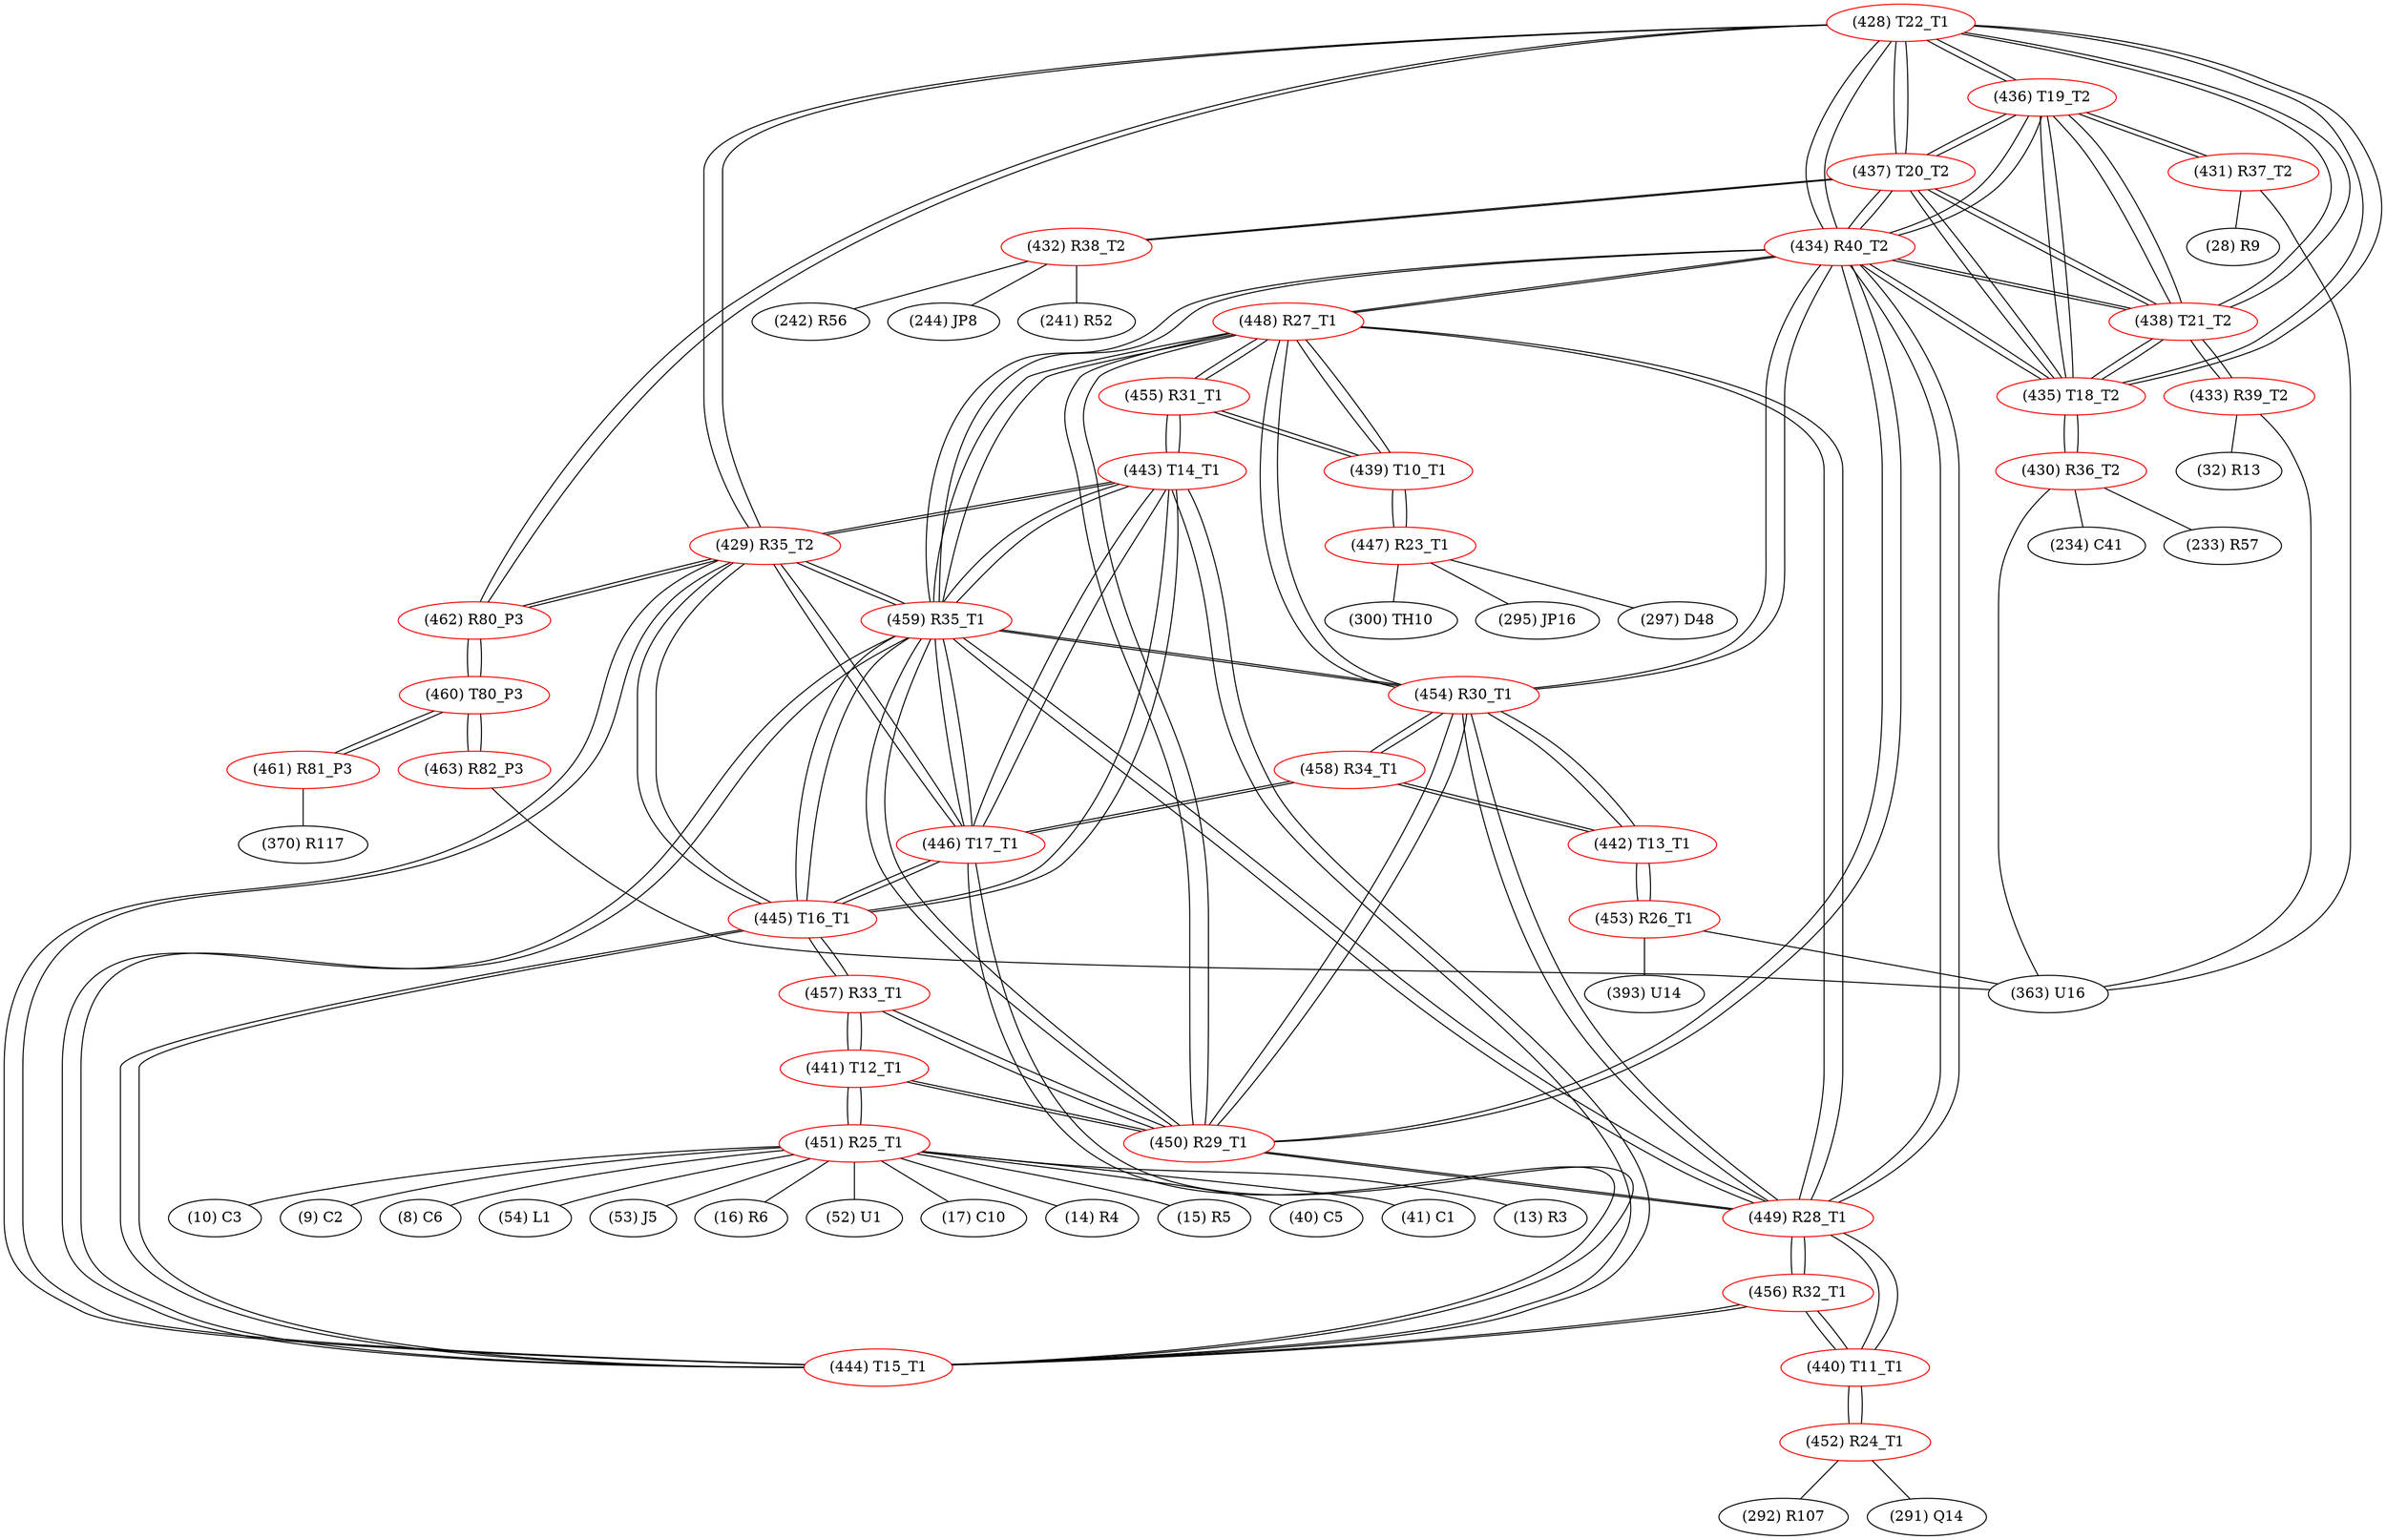 graph {
	428 [label="(428) T22_T1" color=red]
	436 [label="(436) T19_T2"]
	437 [label="(437) T20_T2"]
	438 [label="(438) T21_T2"]
	435 [label="(435) T18_T2"]
	434 [label="(434) R40_T2"]
	462 [label="(462) R80_P3"]
	429 [label="(429) R35_T2"]
	429 [label="(429) R35_T2" color=red]
	444 [label="(444) T15_T1"]
	445 [label="(445) T16_T1"]
	443 [label="(443) T14_T1"]
	446 [label="(446) T17_T1"]
	459 [label="(459) R35_T1"]
	462 [label="(462) R80_P3"]
	428 [label="(428) T22_T1"]
	430 [label="(430) R36_T2" color=red]
	363 [label="(363) U16"]
	233 [label="(233) R57"]
	234 [label="(234) C41"]
	435 [label="(435) T18_T2"]
	431 [label="(431) R37_T2" color=red]
	363 [label="(363) U16"]
	28 [label="(28) R9"]
	436 [label="(436) T19_T2"]
	432 [label="(432) R38_T2" color=red]
	242 [label="(242) R56"]
	244 [label="(244) JP8"]
	241 [label="(241) R52"]
	437 [label="(437) T20_T2"]
	433 [label="(433) R39_T2" color=red]
	363 [label="(363) U16"]
	32 [label="(32) R13"]
	438 [label="(438) T21_T2"]
	434 [label="(434) R40_T2" color=red]
	436 [label="(436) T19_T2"]
	437 [label="(437) T20_T2"]
	438 [label="(438) T21_T2"]
	428 [label="(428) T22_T1"]
	435 [label="(435) T18_T2"]
	450 [label="(450) R29_T1"]
	449 [label="(449) R28_T1"]
	454 [label="(454) R30_T1"]
	448 [label="(448) R27_T1"]
	459 [label="(459) R35_T1"]
	435 [label="(435) T18_T2" color=red]
	436 [label="(436) T19_T2"]
	437 [label="(437) T20_T2"]
	438 [label="(438) T21_T2"]
	428 [label="(428) T22_T1"]
	434 [label="(434) R40_T2"]
	430 [label="(430) R36_T2"]
	436 [label="(436) T19_T2" color=red]
	437 [label="(437) T20_T2"]
	438 [label="(438) T21_T2"]
	428 [label="(428) T22_T1"]
	435 [label="(435) T18_T2"]
	434 [label="(434) R40_T2"]
	431 [label="(431) R37_T2"]
	437 [label="(437) T20_T2" color=red]
	436 [label="(436) T19_T2"]
	438 [label="(438) T21_T2"]
	428 [label="(428) T22_T1"]
	435 [label="(435) T18_T2"]
	434 [label="(434) R40_T2"]
	432 [label="(432) R38_T2"]
	438 [label="(438) T21_T2" color=red]
	436 [label="(436) T19_T2"]
	437 [label="(437) T20_T2"]
	428 [label="(428) T22_T1"]
	435 [label="(435) T18_T2"]
	434 [label="(434) R40_T2"]
	433 [label="(433) R39_T2"]
	439 [label="(439) T10_T1" color=red]
	447 [label="(447) R23_T1"]
	448 [label="(448) R27_T1"]
	455 [label="(455) R31_T1"]
	440 [label="(440) T11_T1" color=red]
	452 [label="(452) R24_T1"]
	456 [label="(456) R32_T1"]
	449 [label="(449) R28_T1"]
	441 [label="(441) T12_T1" color=red]
	457 [label="(457) R33_T1"]
	450 [label="(450) R29_T1"]
	451 [label="(451) R25_T1"]
	442 [label="(442) T13_T1" color=red]
	454 [label="(454) R30_T1"]
	458 [label="(458) R34_T1"]
	453 [label="(453) R26_T1"]
	443 [label="(443) T14_T1" color=red]
	444 [label="(444) T15_T1"]
	445 [label="(445) T16_T1"]
	446 [label="(446) T17_T1"]
	429 [label="(429) R35_T2"]
	459 [label="(459) R35_T1"]
	455 [label="(455) R31_T1"]
	444 [label="(444) T15_T1" color=red]
	445 [label="(445) T16_T1"]
	443 [label="(443) T14_T1"]
	446 [label="(446) T17_T1"]
	429 [label="(429) R35_T2"]
	459 [label="(459) R35_T1"]
	456 [label="(456) R32_T1"]
	445 [label="(445) T16_T1" color=red]
	444 [label="(444) T15_T1"]
	443 [label="(443) T14_T1"]
	446 [label="(446) T17_T1"]
	429 [label="(429) R35_T2"]
	459 [label="(459) R35_T1"]
	457 [label="(457) R33_T1"]
	446 [label="(446) T17_T1" color=red]
	444 [label="(444) T15_T1"]
	445 [label="(445) T16_T1"]
	443 [label="(443) T14_T1"]
	429 [label="(429) R35_T2"]
	459 [label="(459) R35_T1"]
	458 [label="(458) R34_T1"]
	447 [label="(447) R23_T1" color=red]
	300 [label="(300) TH10"]
	295 [label="(295) JP16"]
	297 [label="(297) D48"]
	439 [label="(439) T10_T1"]
	448 [label="(448) R27_T1" color=red]
	434 [label="(434) R40_T2"]
	450 [label="(450) R29_T1"]
	449 [label="(449) R28_T1"]
	454 [label="(454) R30_T1"]
	459 [label="(459) R35_T1"]
	439 [label="(439) T10_T1"]
	455 [label="(455) R31_T1"]
	449 [label="(449) R28_T1" color=red]
	434 [label="(434) R40_T2"]
	450 [label="(450) R29_T1"]
	454 [label="(454) R30_T1"]
	448 [label="(448) R27_T1"]
	459 [label="(459) R35_T1"]
	456 [label="(456) R32_T1"]
	440 [label="(440) T11_T1"]
	450 [label="(450) R29_T1" color=red]
	434 [label="(434) R40_T2"]
	449 [label="(449) R28_T1"]
	454 [label="(454) R30_T1"]
	448 [label="(448) R27_T1"]
	459 [label="(459) R35_T1"]
	457 [label="(457) R33_T1"]
	441 [label="(441) T12_T1"]
	451 [label="(451) R25_T1" color=red]
	13 [label="(13) R3"]
	10 [label="(10) C3"]
	9 [label="(9) C2"]
	8 [label="(8) C6"]
	54 [label="(54) L1"]
	53 [label="(53) J5"]
	16 [label="(16) R6"]
	52 [label="(52) U1"]
	17 [label="(17) C10"]
	14 [label="(14) R4"]
	15 [label="(15) R5"]
	40 [label="(40) C5"]
	41 [label="(41) C1"]
	441 [label="(441) T12_T1"]
	452 [label="(452) R24_T1" color=red]
	292 [label="(292) R107"]
	291 [label="(291) Q14"]
	440 [label="(440) T11_T1"]
	453 [label="(453) R26_T1" color=red]
	363 [label="(363) U16"]
	393 [label="(393) U14"]
	442 [label="(442) T13_T1"]
	454 [label="(454) R30_T1" color=red]
	434 [label="(434) R40_T2"]
	450 [label="(450) R29_T1"]
	449 [label="(449) R28_T1"]
	448 [label="(448) R27_T1"]
	459 [label="(459) R35_T1"]
	458 [label="(458) R34_T1"]
	442 [label="(442) T13_T1"]
	455 [label="(455) R31_T1" color=red]
	448 [label="(448) R27_T1"]
	439 [label="(439) T10_T1"]
	443 [label="(443) T14_T1"]
	456 [label="(456) R32_T1" color=red]
	444 [label="(444) T15_T1"]
	440 [label="(440) T11_T1"]
	449 [label="(449) R28_T1"]
	457 [label="(457) R33_T1" color=red]
	445 [label="(445) T16_T1"]
	441 [label="(441) T12_T1"]
	450 [label="(450) R29_T1"]
	458 [label="(458) R34_T1" color=red]
	446 [label="(446) T17_T1"]
	454 [label="(454) R30_T1"]
	442 [label="(442) T13_T1"]
	459 [label="(459) R35_T1" color=red]
	444 [label="(444) T15_T1"]
	445 [label="(445) T16_T1"]
	443 [label="(443) T14_T1"]
	446 [label="(446) T17_T1"]
	429 [label="(429) R35_T2"]
	434 [label="(434) R40_T2"]
	450 [label="(450) R29_T1"]
	449 [label="(449) R28_T1"]
	454 [label="(454) R30_T1"]
	448 [label="(448) R27_T1"]
	460 [label="(460) T80_P3" color=red]
	461 [label="(461) R81_P3"]
	463 [label="(463) R82_P3"]
	462 [label="(462) R80_P3"]
	461 [label="(461) R81_P3" color=red]
	370 [label="(370) R117"]
	460 [label="(460) T80_P3"]
	462 [label="(462) R80_P3" color=red]
	428 [label="(428) T22_T1"]
	429 [label="(429) R35_T2"]
	460 [label="(460) T80_P3"]
	463 [label="(463) R82_P3" color=red]
	363 [label="(363) U16"]
	460 [label="(460) T80_P3"]
	428 -- 436
	428 -- 437
	428 -- 438
	428 -- 435
	428 -- 434
	428 -- 462
	428 -- 429
	429 -- 444
	429 -- 445
	429 -- 443
	429 -- 446
	429 -- 459
	429 -- 462
	429 -- 428
	430 -- 363
	430 -- 233
	430 -- 234
	430 -- 435
	431 -- 363
	431 -- 28
	431 -- 436
	432 -- 242
	432 -- 244
	432 -- 241
	432 -- 437
	433 -- 363
	433 -- 32
	433 -- 438
	434 -- 436
	434 -- 437
	434 -- 438
	434 -- 428
	434 -- 435
	434 -- 450
	434 -- 449
	434 -- 454
	434 -- 448
	434 -- 459
	435 -- 436
	435 -- 437
	435 -- 438
	435 -- 428
	435 -- 434
	435 -- 430
	436 -- 437
	436 -- 438
	436 -- 428
	436 -- 435
	436 -- 434
	436 -- 431
	437 -- 436
	437 -- 438
	437 -- 428
	437 -- 435
	437 -- 434
	437 -- 432
	438 -- 436
	438 -- 437
	438 -- 428
	438 -- 435
	438 -- 434
	438 -- 433
	439 -- 447
	439 -- 448
	439 -- 455
	440 -- 452
	440 -- 456
	440 -- 449
	441 -- 457
	441 -- 450
	441 -- 451
	442 -- 454
	442 -- 458
	442 -- 453
	443 -- 444
	443 -- 445
	443 -- 446
	443 -- 429
	443 -- 459
	443 -- 455
	444 -- 445
	444 -- 443
	444 -- 446
	444 -- 429
	444 -- 459
	444 -- 456
	445 -- 444
	445 -- 443
	445 -- 446
	445 -- 429
	445 -- 459
	445 -- 457
	446 -- 444
	446 -- 445
	446 -- 443
	446 -- 429
	446 -- 459
	446 -- 458
	447 -- 300
	447 -- 295
	447 -- 297
	447 -- 439
	448 -- 434
	448 -- 450
	448 -- 449
	448 -- 454
	448 -- 459
	448 -- 439
	448 -- 455
	449 -- 434
	449 -- 450
	449 -- 454
	449 -- 448
	449 -- 459
	449 -- 456
	449 -- 440
	450 -- 434
	450 -- 449
	450 -- 454
	450 -- 448
	450 -- 459
	450 -- 457
	450 -- 441
	451 -- 13
	451 -- 10
	451 -- 9
	451 -- 8
	451 -- 54
	451 -- 53
	451 -- 16
	451 -- 52
	451 -- 17
	451 -- 14
	451 -- 15
	451 -- 40
	451 -- 41
	451 -- 441
	452 -- 292
	452 -- 291
	452 -- 440
	453 -- 363
	453 -- 393
	453 -- 442
	454 -- 434
	454 -- 450
	454 -- 449
	454 -- 448
	454 -- 459
	454 -- 458
	454 -- 442
	455 -- 448
	455 -- 439
	455 -- 443
	456 -- 444
	456 -- 440
	456 -- 449
	457 -- 445
	457 -- 441
	457 -- 450
	458 -- 446
	458 -- 454
	458 -- 442
	459 -- 444
	459 -- 445
	459 -- 443
	459 -- 446
	459 -- 429
	459 -- 434
	459 -- 450
	459 -- 449
	459 -- 454
	459 -- 448
	460 -- 461
	460 -- 463
	460 -- 462
	461 -- 370
	461 -- 460
	462 -- 428
	462 -- 429
	462 -- 460
	463 -- 363
	463 -- 460
}